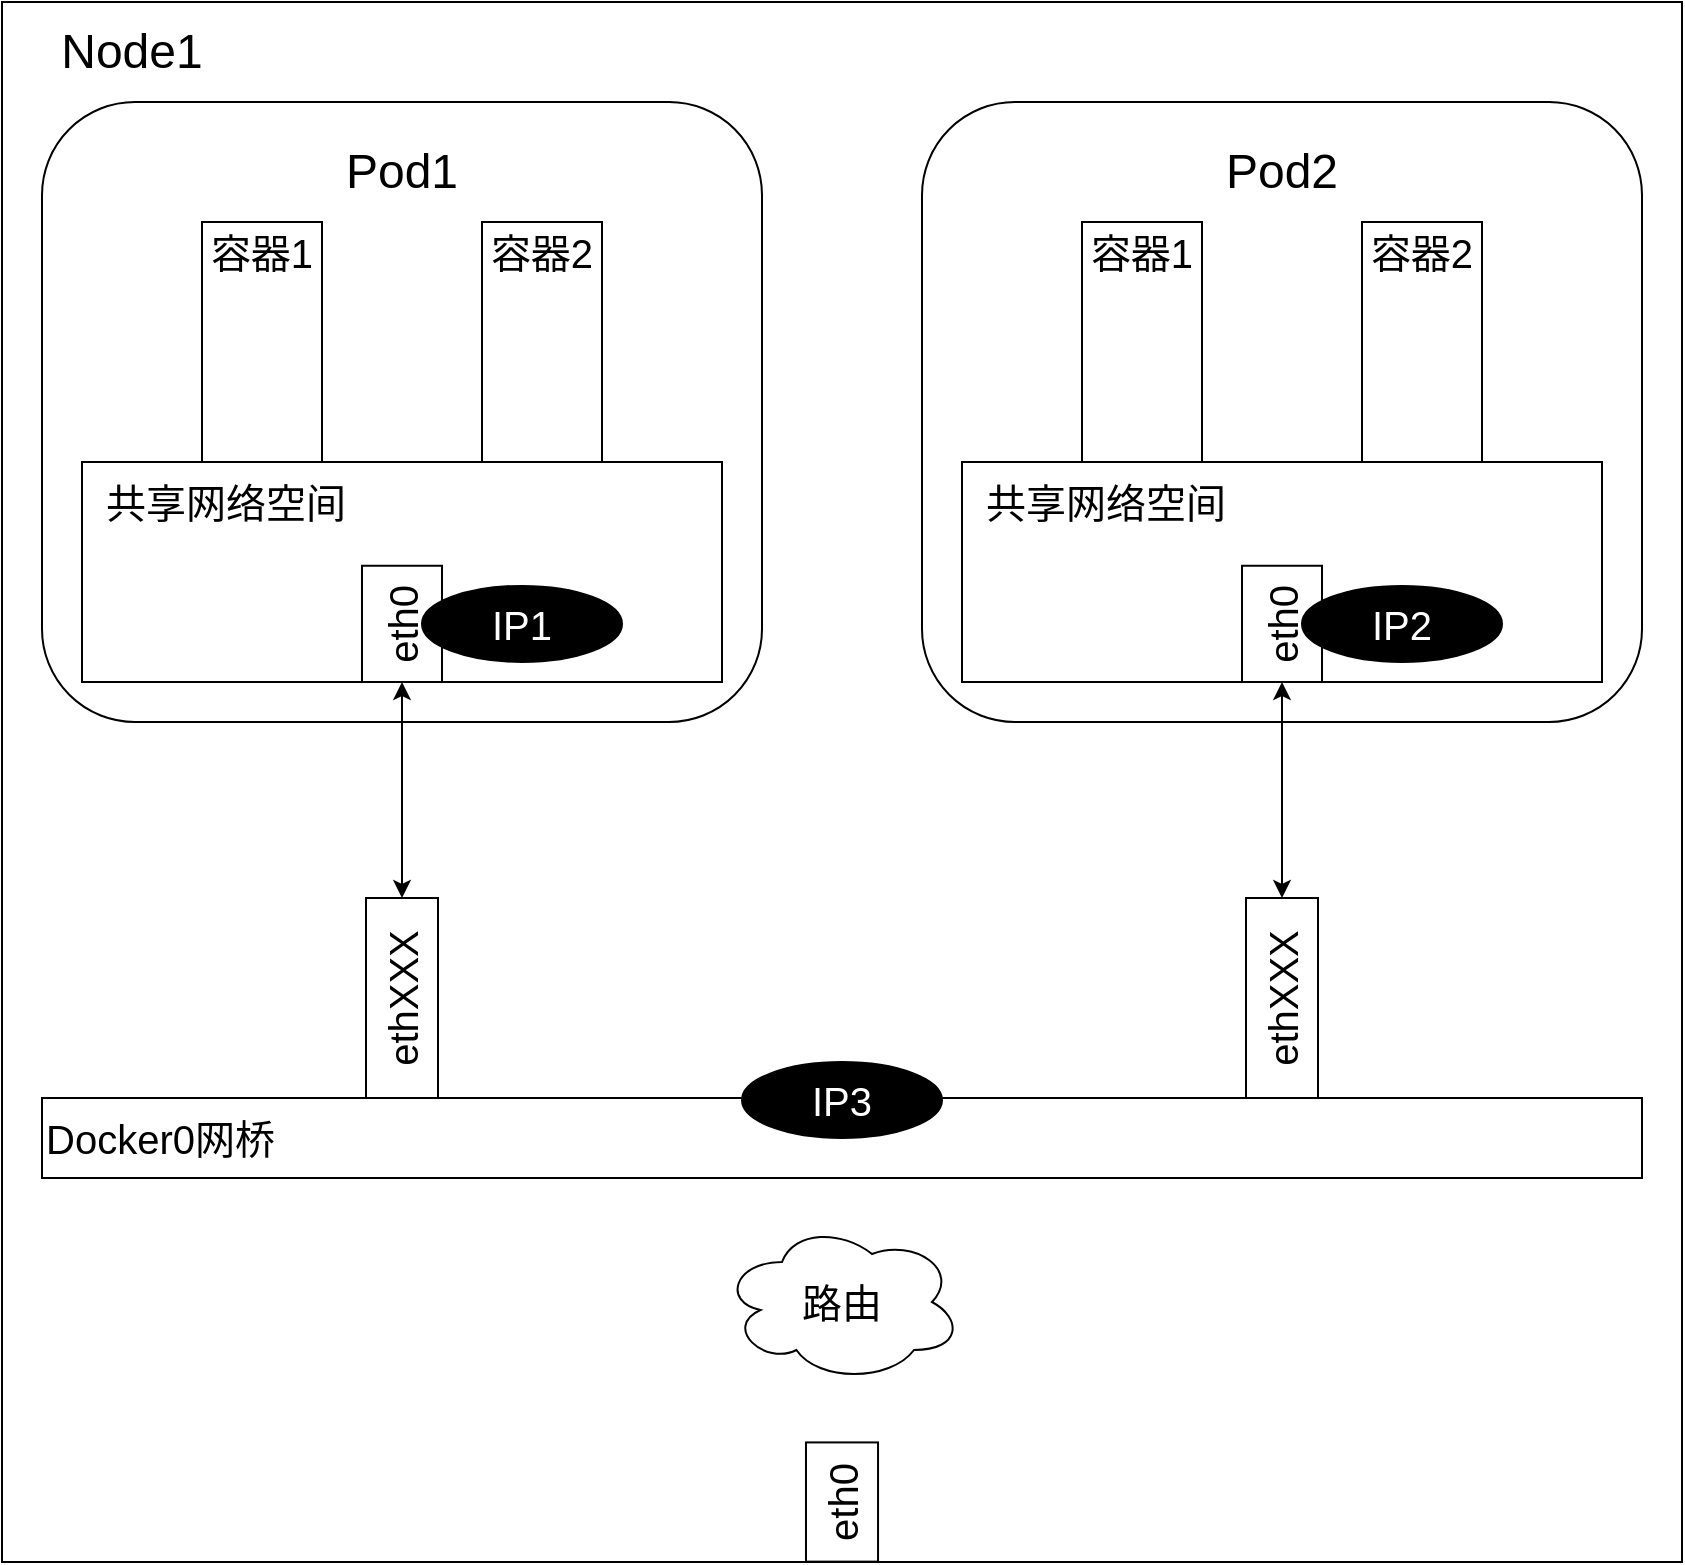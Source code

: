 <mxfile version="21.6.1" type="device">
  <diagram name="第 1 页" id="reDzZirITfnZ_xIRcQxF">
    <mxGraphModel dx="1912" dy="1115" grid="1" gridSize="10" guides="1" tooltips="1" connect="1" arrows="1" fold="1" page="1" pageScale="1" pageWidth="1169" pageHeight="827" math="0" shadow="0">
      <root>
        <mxCell id="0" />
        <mxCell id="1" parent="0" />
        <mxCell id="DQuIbpzRkQcvhS-ap767-38" value="" style="group" vertex="1" connectable="0" parent="1">
          <mxGeometry x="180" y="30" width="840" height="780" as="geometry" />
        </mxCell>
        <mxCell id="DQuIbpzRkQcvhS-ap767-7" value="" style="rounded=1;whiteSpace=wrap;html=1;fillColor=none;container=0;" vertex="1" parent="DQuIbpzRkQcvhS-ap767-38">
          <mxGeometry x="460" y="50" width="360" height="310" as="geometry" />
        </mxCell>
        <mxCell id="DQuIbpzRkQcvhS-ap767-2" value="" style="rounded=0;whiteSpace=wrap;html=1;rotation=90;container=0;" vertex="1" parent="DQuIbpzRkQcvhS-ap767-38">
          <mxGeometry x="510" y="140" width="120" height="60" as="geometry" />
        </mxCell>
        <mxCell id="DQuIbpzRkQcvhS-ap767-3" value="" style="rounded=0;whiteSpace=wrap;html=1;rotation=90;container=0;" vertex="1" parent="DQuIbpzRkQcvhS-ap767-38">
          <mxGeometry x="650" y="140" width="120" height="60" as="geometry" />
        </mxCell>
        <mxCell id="DQuIbpzRkQcvhS-ap767-4" value="容器1" style="text;html=1;strokeColor=none;fillColor=none;align=center;verticalAlign=middle;whiteSpace=wrap;rounded=0;fontSize=20;container=0;" vertex="1" parent="DQuIbpzRkQcvhS-ap767-38">
          <mxGeometry x="540" y="110" width="60" height="30" as="geometry" />
        </mxCell>
        <mxCell id="DQuIbpzRkQcvhS-ap767-5" value="容器2" style="text;html=1;strokeColor=none;fillColor=none;align=center;verticalAlign=middle;whiteSpace=wrap;rounded=0;fontSize=20;container=0;" vertex="1" parent="DQuIbpzRkQcvhS-ap767-38">
          <mxGeometry x="680" y="110" width="60" height="30" as="geometry" />
        </mxCell>
        <mxCell id="DQuIbpzRkQcvhS-ap767-6" value="&lt;font style=&quot;font-size: 24px;&quot;&gt;Pod2&lt;/font&gt;" style="text;html=1;strokeColor=none;fillColor=none;align=center;verticalAlign=middle;whiteSpace=wrap;rounded=0;container=0;" vertex="1" parent="DQuIbpzRkQcvhS-ap767-38">
          <mxGeometry x="560" y="70" width="160" height="30" as="geometry" />
        </mxCell>
        <mxCell id="DQuIbpzRkQcvhS-ap767-8" value="" style="rounded=0;whiteSpace=wrap;html=1;container=0;" vertex="1" parent="DQuIbpzRkQcvhS-ap767-38">
          <mxGeometry x="480" y="230" width="320" height="110" as="geometry" />
        </mxCell>
        <mxCell id="DQuIbpzRkQcvhS-ap767-9" value="共享网络空间" style="text;html=1;strokeColor=none;fillColor=none;align=left;verticalAlign=middle;whiteSpace=wrap;rounded=0;fontSize=20;container=0;" vertex="1" parent="DQuIbpzRkQcvhS-ap767-38">
          <mxGeometry x="490" y="230" width="130" height="40" as="geometry" />
        </mxCell>
        <mxCell id="DQuIbpzRkQcvhS-ap767-11" value="Docker0网桥" style="rounded=0;whiteSpace=wrap;html=1;align=left;fontSize=20;container=0;" vertex="1" parent="DQuIbpzRkQcvhS-ap767-38">
          <mxGeometry x="20" y="548" width="800" height="40" as="geometry" />
        </mxCell>
        <mxCell id="DQuIbpzRkQcvhS-ap767-12" value="ethXXX" style="rounded=0;whiteSpace=wrap;html=1;fontSize=20;rotation=-90;container=0;" vertex="1" parent="DQuIbpzRkQcvhS-ap767-38">
          <mxGeometry x="590" y="480" width="100" height="36" as="geometry" />
        </mxCell>
        <mxCell id="DQuIbpzRkQcvhS-ap767-13" value="" style="endArrow=classic;startArrow=classic;html=1;rounded=0;entryX=0.5;entryY=1;entryDx=0;entryDy=0;exitX=1;exitY=0.5;exitDx=0;exitDy=0;" edge="1" parent="DQuIbpzRkQcvhS-ap767-38" source="DQuIbpzRkQcvhS-ap767-12" target="DQuIbpzRkQcvhS-ap767-8">
          <mxGeometry width="50" height="50" relative="1" as="geometry">
            <mxPoint x="420" y="470" as="sourcePoint" />
            <mxPoint x="470" y="420" as="targetPoint" />
          </mxGeometry>
        </mxCell>
        <mxCell id="DQuIbpzRkQcvhS-ap767-14" value="路由" style="ellipse;shape=cloud;whiteSpace=wrap;html=1;fontSize=20;container=0;" vertex="1" parent="DQuIbpzRkQcvhS-ap767-38">
          <mxGeometry x="360" y="610" width="120" height="80" as="geometry" />
        </mxCell>
        <mxCell id="DQuIbpzRkQcvhS-ap767-15" value="Node1" style="text;html=1;strokeColor=none;fillColor=none;align=center;verticalAlign=middle;whiteSpace=wrap;rounded=0;fontSize=24;container=0;" vertex="1" parent="DQuIbpzRkQcvhS-ap767-38">
          <mxGeometry x="20" y="10" width="90" height="30" as="geometry" />
        </mxCell>
        <mxCell id="DQuIbpzRkQcvhS-ap767-18" value="" style="rounded=1;whiteSpace=wrap;html=1;fillColor=none;container=0;" vertex="1" parent="DQuIbpzRkQcvhS-ap767-38">
          <mxGeometry x="20" y="50" width="360" height="310" as="geometry" />
        </mxCell>
        <mxCell id="DQuIbpzRkQcvhS-ap767-19" value="" style="rounded=0;whiteSpace=wrap;html=1;rotation=90;container=0;" vertex="1" parent="DQuIbpzRkQcvhS-ap767-38">
          <mxGeometry x="70" y="140" width="120" height="60" as="geometry" />
        </mxCell>
        <mxCell id="DQuIbpzRkQcvhS-ap767-20" value="" style="rounded=0;whiteSpace=wrap;html=1;rotation=90;container=0;" vertex="1" parent="DQuIbpzRkQcvhS-ap767-38">
          <mxGeometry x="210" y="140" width="120" height="60" as="geometry" />
        </mxCell>
        <mxCell id="DQuIbpzRkQcvhS-ap767-21" value="容器1" style="text;html=1;strokeColor=none;fillColor=none;align=center;verticalAlign=middle;whiteSpace=wrap;rounded=0;fontSize=20;container=0;" vertex="1" parent="DQuIbpzRkQcvhS-ap767-38">
          <mxGeometry x="100" y="110" width="60" height="30" as="geometry" />
        </mxCell>
        <mxCell id="DQuIbpzRkQcvhS-ap767-22" value="容器2" style="text;html=1;strokeColor=none;fillColor=none;align=center;verticalAlign=middle;whiteSpace=wrap;rounded=0;fontSize=20;container=0;" vertex="1" parent="DQuIbpzRkQcvhS-ap767-38">
          <mxGeometry x="240" y="110" width="60" height="30" as="geometry" />
        </mxCell>
        <mxCell id="DQuIbpzRkQcvhS-ap767-23" value="&lt;font style=&quot;font-size: 24px;&quot;&gt;Pod1&lt;/font&gt;" style="text;html=1;strokeColor=none;fillColor=none;align=center;verticalAlign=middle;whiteSpace=wrap;rounded=0;container=0;" vertex="1" parent="DQuIbpzRkQcvhS-ap767-38">
          <mxGeometry x="120" y="70" width="160" height="30" as="geometry" />
        </mxCell>
        <mxCell id="DQuIbpzRkQcvhS-ap767-24" value="" style="rounded=0;whiteSpace=wrap;html=1;container=0;" vertex="1" parent="DQuIbpzRkQcvhS-ap767-38">
          <mxGeometry x="40" y="230" width="320" height="110" as="geometry" />
        </mxCell>
        <mxCell id="DQuIbpzRkQcvhS-ap767-25" value="共享网络空间" style="text;html=1;strokeColor=none;fillColor=none;align=left;verticalAlign=middle;whiteSpace=wrap;rounded=0;fontSize=20;container=0;" vertex="1" parent="DQuIbpzRkQcvhS-ap767-38">
          <mxGeometry x="50" y="230" width="130" height="40" as="geometry" />
        </mxCell>
        <mxCell id="DQuIbpzRkQcvhS-ap767-27" value="ethXXX" style="rounded=0;whiteSpace=wrap;html=1;fontSize=20;rotation=-90;container=0;" vertex="1" parent="DQuIbpzRkQcvhS-ap767-38">
          <mxGeometry x="150" y="480" width="100" height="36" as="geometry" />
        </mxCell>
        <mxCell id="DQuIbpzRkQcvhS-ap767-28" value="" style="endArrow=classic;startArrow=classic;html=1;rounded=0;entryX=0.5;entryY=1;entryDx=0;entryDy=0;exitX=1;exitY=0.5;exitDx=0;exitDy=0;" edge="1" parent="DQuIbpzRkQcvhS-ap767-38" source="DQuIbpzRkQcvhS-ap767-27" target="DQuIbpzRkQcvhS-ap767-24">
          <mxGeometry width="50" height="50" relative="1" as="geometry">
            <mxPoint x="-20" y="470" as="sourcePoint" />
            <mxPoint x="30" y="420" as="targetPoint" />
          </mxGeometry>
        </mxCell>
        <mxCell id="DQuIbpzRkQcvhS-ap767-31" value="IP3" style="ellipse;whiteSpace=wrap;html=1;fontSize=20;fontColor=#FFFFFF;fillColor=#000000;" vertex="1" parent="DQuIbpzRkQcvhS-ap767-38">
          <mxGeometry x="370.01" y="530" width="100" height="38" as="geometry" />
        </mxCell>
        <mxCell id="DQuIbpzRkQcvhS-ap767-32" value="&lt;font style=&quot;font-size: 20px;&quot;&gt;eth0&lt;/font&gt;" style="rounded=0;whiteSpace=wrap;html=1;rotation=-90;" vertex="1" parent="DQuIbpzRkQcvhS-ap767-38">
          <mxGeometry x="610.94" y="290.94" width="58.13" height="40" as="geometry" />
        </mxCell>
        <mxCell id="DQuIbpzRkQcvhS-ap767-34" value="&lt;font style=&quot;font-size: 20px;&quot;&gt;eth0&lt;/font&gt;" style="rounded=0;whiteSpace=wrap;html=1;rotation=-90;" vertex="1" parent="DQuIbpzRkQcvhS-ap767-38">
          <mxGeometry x="170.93" y="290.94" width="58.13" height="40" as="geometry" />
        </mxCell>
        <mxCell id="DQuIbpzRkQcvhS-ap767-29" value="IP1" style="ellipse;whiteSpace=wrap;html=1;fontSize=20;fontColor=#FFFFFF;fillColor=#000000;" vertex="1" parent="DQuIbpzRkQcvhS-ap767-38">
          <mxGeometry x="210" y="291.94" width="100" height="38" as="geometry" />
        </mxCell>
        <mxCell id="DQuIbpzRkQcvhS-ap767-30" value="IP2" style="ellipse;whiteSpace=wrap;html=1;fontSize=20;fontColor=#FFFFFF;fillColor=#000000;" vertex="1" parent="DQuIbpzRkQcvhS-ap767-38">
          <mxGeometry x="650" y="291.94" width="100" height="38" as="geometry" />
        </mxCell>
        <mxCell id="DQuIbpzRkQcvhS-ap767-36" value="&lt;font style=&quot;font-size: 20px;&quot;&gt;eth0&lt;/font&gt;" style="rounded=0;whiteSpace=wrap;html=1;rotation=-90;" vertex="1" parent="DQuIbpzRkQcvhS-ap767-38">
          <mxGeometry x="390.2" y="732" width="59.61" height="36.03" as="geometry" />
        </mxCell>
        <mxCell id="DQuIbpzRkQcvhS-ap767-37" value="" style="rounded=0;whiteSpace=wrap;html=1;fillColor=none;" vertex="1" parent="DQuIbpzRkQcvhS-ap767-38">
          <mxGeometry width="840" height="780" as="geometry" />
        </mxCell>
      </root>
    </mxGraphModel>
  </diagram>
</mxfile>
